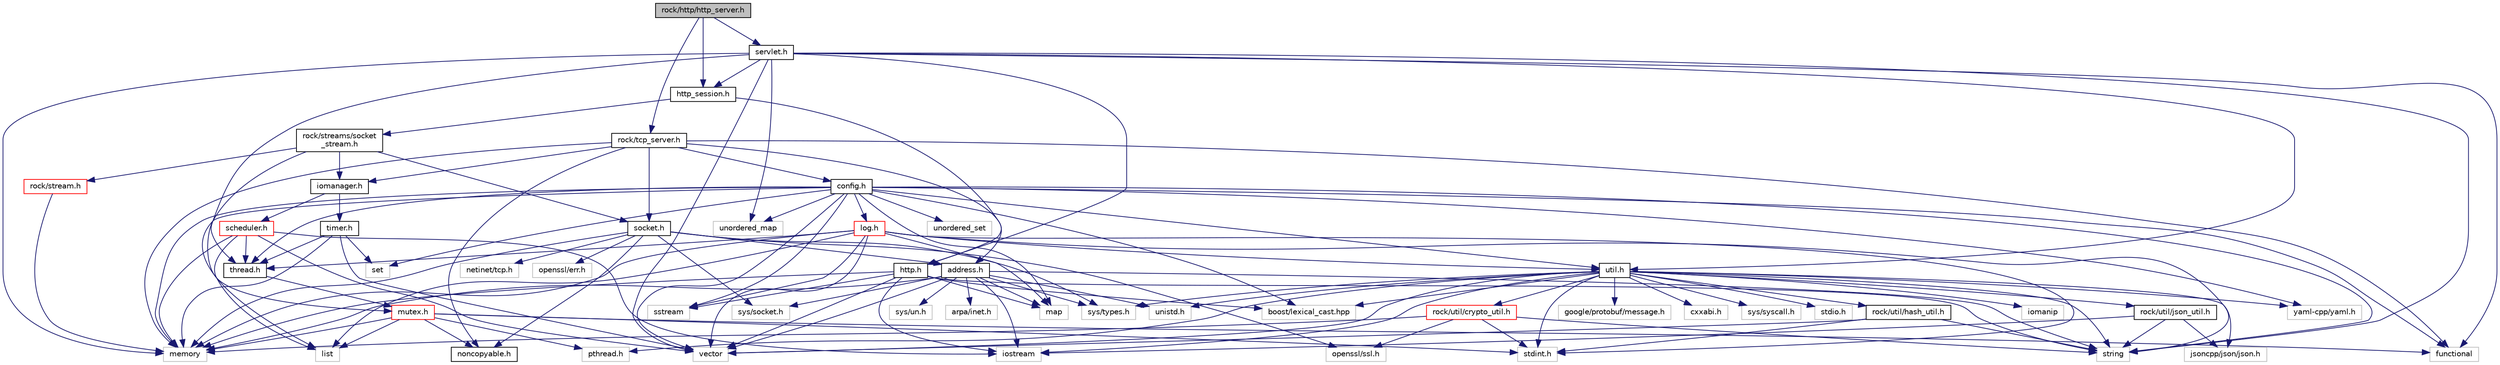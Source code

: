 digraph "rock/http/http_server.h"
{
 // LATEX_PDF_SIZE
  edge [fontname="Helvetica",fontsize="10",labelfontname="Helvetica",labelfontsize="10"];
  node [fontname="Helvetica",fontsize="10",shape=record];
  Node1 [label="rock/http/http_server.h",height=0.2,width=0.4,color="black", fillcolor="grey75", style="filled", fontcolor="black",tooltip="HTTP服务器封装"];
  Node1 -> Node2 [color="midnightblue",fontsize="10",style="solid",fontname="Helvetica"];
  Node2 [label="rock/tcp_server.h",height=0.2,width=0.4,color="black", fillcolor="white", style="filled",URL="$tcp__server_8h.html",tooltip="TCP服务器的封装"];
  Node2 -> Node3 [color="midnightblue",fontsize="10",style="solid",fontname="Helvetica"];
  Node3 [label="memory",height=0.2,width=0.4,color="grey75", fillcolor="white", style="filled",tooltip=" "];
  Node2 -> Node4 [color="midnightblue",fontsize="10",style="solid",fontname="Helvetica"];
  Node4 [label="functional",height=0.2,width=0.4,color="grey75", fillcolor="white", style="filled",tooltip=" "];
  Node2 -> Node5 [color="midnightblue",fontsize="10",style="solid",fontname="Helvetica"];
  Node5 [label="address.h",height=0.2,width=0.4,color="black", fillcolor="white", style="filled",URL="$address_8h.html",tooltip="网络地址的封装(IPv4,IPv6,Unix)"];
  Node5 -> Node3 [color="midnightblue",fontsize="10",style="solid",fontname="Helvetica"];
  Node5 -> Node6 [color="midnightblue",fontsize="10",style="solid",fontname="Helvetica"];
  Node6 [label="string",height=0.2,width=0.4,color="grey75", fillcolor="white", style="filled",tooltip=" "];
  Node5 -> Node7 [color="midnightblue",fontsize="10",style="solid",fontname="Helvetica"];
  Node7 [label="sys/types.h",height=0.2,width=0.4,color="grey75", fillcolor="white", style="filled",tooltip=" "];
  Node5 -> Node8 [color="midnightblue",fontsize="10",style="solid",fontname="Helvetica"];
  Node8 [label="sys/socket.h",height=0.2,width=0.4,color="grey75", fillcolor="white", style="filled",tooltip=" "];
  Node5 -> Node9 [color="midnightblue",fontsize="10",style="solid",fontname="Helvetica"];
  Node9 [label="sys/un.h",height=0.2,width=0.4,color="grey75", fillcolor="white", style="filled",tooltip=" "];
  Node5 -> Node10 [color="midnightblue",fontsize="10",style="solid",fontname="Helvetica"];
  Node10 [label="arpa/inet.h",height=0.2,width=0.4,color="grey75", fillcolor="white", style="filled",tooltip=" "];
  Node5 -> Node11 [color="midnightblue",fontsize="10",style="solid",fontname="Helvetica"];
  Node11 [label="unistd.h",height=0.2,width=0.4,color="grey75", fillcolor="white", style="filled",tooltip=" "];
  Node5 -> Node12 [color="midnightblue",fontsize="10",style="solid",fontname="Helvetica"];
  Node12 [label="iostream",height=0.2,width=0.4,color="grey75", fillcolor="white", style="filled",tooltip=" "];
  Node5 -> Node13 [color="midnightblue",fontsize="10",style="solid",fontname="Helvetica"];
  Node13 [label="vector",height=0.2,width=0.4,color="grey75", fillcolor="white", style="filled",tooltip=" "];
  Node5 -> Node14 [color="midnightblue",fontsize="10",style="solid",fontname="Helvetica"];
  Node14 [label="map",height=0.2,width=0.4,color="grey75", fillcolor="white", style="filled",tooltip=" "];
  Node2 -> Node15 [color="midnightblue",fontsize="10",style="solid",fontname="Helvetica"];
  Node15 [label="iomanager.h",height=0.2,width=0.4,color="black", fillcolor="white", style="filled",URL="$iomanager_8h.html",tooltip="基于Epoll的IO协程调度器"];
  Node15 -> Node16 [color="midnightblue",fontsize="10",style="solid",fontname="Helvetica"];
  Node16 [label="scheduler.h",height=0.2,width=0.4,color="red", fillcolor="white", style="filled",URL="$scheduler_8h.html",tooltip="协程调度器封装"];
  Node16 -> Node3 [color="midnightblue",fontsize="10",style="solid",fontname="Helvetica"];
  Node16 -> Node13 [color="midnightblue",fontsize="10",style="solid",fontname="Helvetica"];
  Node16 -> Node17 [color="midnightblue",fontsize="10",style="solid",fontname="Helvetica"];
  Node17 [label="list",height=0.2,width=0.4,color="grey75", fillcolor="white", style="filled",tooltip=" "];
  Node16 -> Node12 [color="midnightblue",fontsize="10",style="solid",fontname="Helvetica"];
  Node16 -> Node20 [color="midnightblue",fontsize="10",style="solid",fontname="Helvetica"];
  Node20 [label="thread.h",height=0.2,width=0.4,color="black", fillcolor="white", style="filled",URL="$thread_8h.html",tooltip="线程相关的封装"];
  Node20 -> Node21 [color="midnightblue",fontsize="10",style="solid",fontname="Helvetica"];
  Node21 [label="mutex.h",height=0.2,width=0.4,color="red", fillcolor="white", style="filled",URL="$mutex_8h_source.html",tooltip=" "];
  Node21 -> Node4 [color="midnightblue",fontsize="10",style="solid",fontname="Helvetica"];
  Node21 -> Node3 [color="midnightblue",fontsize="10",style="solid",fontname="Helvetica"];
  Node21 -> Node23 [color="midnightblue",fontsize="10",style="solid",fontname="Helvetica"];
  Node23 [label="pthread.h",height=0.2,width=0.4,color="grey75", fillcolor="white", style="filled",tooltip=" "];
  Node21 -> Node25 [color="midnightblue",fontsize="10",style="solid",fontname="Helvetica"];
  Node25 [label="stdint.h",height=0.2,width=0.4,color="grey75", fillcolor="white", style="filled",tooltip=" "];
  Node21 -> Node17 [color="midnightblue",fontsize="10",style="solid",fontname="Helvetica"];
  Node21 -> Node27 [color="midnightblue",fontsize="10",style="solid",fontname="Helvetica"];
  Node27 [label="noncopyable.h",height=0.2,width=0.4,color="black", fillcolor="white", style="filled",URL="$noncopyable_8h.html",tooltip="不可拷贝对象封装"];
  Node15 -> Node28 [color="midnightblue",fontsize="10",style="solid",fontname="Helvetica"];
  Node28 [label="timer.h",height=0.2,width=0.4,color="black", fillcolor="white", style="filled",URL="$timer_8h.html",tooltip="定时器封装"];
  Node28 -> Node3 [color="midnightblue",fontsize="10",style="solid",fontname="Helvetica"];
  Node28 -> Node13 [color="midnightblue",fontsize="10",style="solid",fontname="Helvetica"];
  Node28 -> Node29 [color="midnightblue",fontsize="10",style="solid",fontname="Helvetica"];
  Node29 [label="set",height=0.2,width=0.4,color="grey75", fillcolor="white", style="filled",tooltip=" "];
  Node28 -> Node20 [color="midnightblue",fontsize="10",style="solid",fontname="Helvetica"];
  Node2 -> Node30 [color="midnightblue",fontsize="10",style="solid",fontname="Helvetica"];
  Node30 [label="socket.h",height=0.2,width=0.4,color="black", fillcolor="white", style="filled",URL="$socket_8h.html",tooltip="Socket封装"];
  Node30 -> Node3 [color="midnightblue",fontsize="10",style="solid",fontname="Helvetica"];
  Node30 -> Node31 [color="midnightblue",fontsize="10",style="solid",fontname="Helvetica"];
  Node31 [label="netinet/tcp.h",height=0.2,width=0.4,color="grey75", fillcolor="white", style="filled",tooltip=" "];
  Node30 -> Node7 [color="midnightblue",fontsize="10",style="solid",fontname="Helvetica"];
  Node30 -> Node8 [color="midnightblue",fontsize="10",style="solid",fontname="Helvetica"];
  Node30 -> Node32 [color="midnightblue",fontsize="10",style="solid",fontname="Helvetica"];
  Node32 [label="openssl/err.h",height=0.2,width=0.4,color="grey75", fillcolor="white", style="filled",tooltip=" "];
  Node30 -> Node33 [color="midnightblue",fontsize="10",style="solid",fontname="Helvetica"];
  Node33 [label="openssl/ssl.h",height=0.2,width=0.4,color="grey75", fillcolor="white", style="filled",tooltip=" "];
  Node30 -> Node5 [color="midnightblue",fontsize="10",style="solid",fontname="Helvetica"];
  Node30 -> Node27 [color="midnightblue",fontsize="10",style="solid",fontname="Helvetica"];
  Node2 -> Node27 [color="midnightblue",fontsize="10",style="solid",fontname="Helvetica"];
  Node2 -> Node34 [color="midnightblue",fontsize="10",style="solid",fontname="Helvetica"];
  Node34 [label="config.h",height=0.2,width=0.4,color="black", fillcolor="white", style="filled",URL="$config_8h.html",tooltip="配置模块"];
  Node34 -> Node3 [color="midnightblue",fontsize="10",style="solid",fontname="Helvetica"];
  Node34 -> Node6 [color="midnightblue",fontsize="10",style="solid",fontname="Helvetica"];
  Node34 -> Node35 [color="midnightblue",fontsize="10",style="solid",fontname="Helvetica"];
  Node35 [label="sstream",height=0.2,width=0.4,color="grey75", fillcolor="white", style="filled",tooltip=" "];
  Node34 -> Node36 [color="midnightblue",fontsize="10",style="solid",fontname="Helvetica"];
  Node36 [label="boost/lexical_cast.hpp",height=0.2,width=0.4,color="grey75", fillcolor="white", style="filled",tooltip=" "];
  Node34 -> Node37 [color="midnightblue",fontsize="10",style="solid",fontname="Helvetica"];
  Node37 [label="yaml-cpp/yaml.h",height=0.2,width=0.4,color="grey75", fillcolor="white", style="filled",tooltip=" "];
  Node34 -> Node13 [color="midnightblue",fontsize="10",style="solid",fontname="Helvetica"];
  Node34 -> Node17 [color="midnightblue",fontsize="10",style="solid",fontname="Helvetica"];
  Node34 -> Node14 [color="midnightblue",fontsize="10",style="solid",fontname="Helvetica"];
  Node34 -> Node29 [color="midnightblue",fontsize="10",style="solid",fontname="Helvetica"];
  Node34 -> Node38 [color="midnightblue",fontsize="10",style="solid",fontname="Helvetica"];
  Node38 [label="unordered_map",height=0.2,width=0.4,color="grey75", fillcolor="white", style="filled",tooltip=" "];
  Node34 -> Node39 [color="midnightblue",fontsize="10",style="solid",fontname="Helvetica"];
  Node39 [label="unordered_set",height=0.2,width=0.4,color="grey75", fillcolor="white", style="filled",tooltip=" "];
  Node34 -> Node4 [color="midnightblue",fontsize="10",style="solid",fontname="Helvetica"];
  Node34 -> Node20 [color="midnightblue",fontsize="10",style="solid",fontname="Helvetica"];
  Node34 -> Node40 [color="midnightblue",fontsize="10",style="solid",fontname="Helvetica"];
  Node40 [label="log.h",height=0.2,width=0.4,color="red", fillcolor="white", style="filled",URL="$log_8h.html",tooltip="日志模块封装"];
  Node40 -> Node6 [color="midnightblue",fontsize="10",style="solid",fontname="Helvetica"];
  Node40 -> Node25 [color="midnightblue",fontsize="10",style="solid",fontname="Helvetica"];
  Node40 -> Node3 [color="midnightblue",fontsize="10",style="solid",fontname="Helvetica"];
  Node40 -> Node17 [color="midnightblue",fontsize="10",style="solid",fontname="Helvetica"];
  Node40 -> Node35 [color="midnightblue",fontsize="10",style="solid",fontname="Helvetica"];
  Node40 -> Node13 [color="midnightblue",fontsize="10",style="solid",fontname="Helvetica"];
  Node40 -> Node14 [color="midnightblue",fontsize="10",style="solid",fontname="Helvetica"];
  Node40 -> Node43 [color="midnightblue",fontsize="10",style="solid",fontname="Helvetica"];
  Node43 [label="util.h",height=0.2,width=0.4,color="black", fillcolor="white", style="filled",URL="$util_8h.html",tooltip="常用的工具函数"];
  Node43 -> Node44 [color="midnightblue",fontsize="10",style="solid",fontname="Helvetica"];
  Node44 [label="cxxabi.h",height=0.2,width=0.4,color="grey75", fillcolor="white", style="filled",tooltip=" "];
  Node43 -> Node23 [color="midnightblue",fontsize="10",style="solid",fontname="Helvetica"];
  Node43 -> Node11 [color="midnightblue",fontsize="10",style="solid",fontname="Helvetica"];
  Node43 -> Node7 [color="midnightblue",fontsize="10",style="solid",fontname="Helvetica"];
  Node43 -> Node45 [color="midnightblue",fontsize="10",style="solid",fontname="Helvetica"];
  Node45 [label="sys/syscall.h",height=0.2,width=0.4,color="grey75", fillcolor="white", style="filled",tooltip=" "];
  Node43 -> Node46 [color="midnightblue",fontsize="10",style="solid",fontname="Helvetica"];
  Node46 [label="stdio.h",height=0.2,width=0.4,color="grey75", fillcolor="white", style="filled",tooltip=" "];
  Node43 -> Node25 [color="midnightblue",fontsize="10",style="solid",fontname="Helvetica"];
  Node43 -> Node13 [color="midnightblue",fontsize="10",style="solid",fontname="Helvetica"];
  Node43 -> Node6 [color="midnightblue",fontsize="10",style="solid",fontname="Helvetica"];
  Node43 -> Node47 [color="midnightblue",fontsize="10",style="solid",fontname="Helvetica"];
  Node47 [label="iomanip",height=0.2,width=0.4,color="grey75", fillcolor="white", style="filled",tooltip=" "];
  Node43 -> Node48 [color="midnightblue",fontsize="10",style="solid",fontname="Helvetica"];
  Node48 [label="jsoncpp/json/json.h",height=0.2,width=0.4,color="grey75", fillcolor="white", style="filled",tooltip=" "];
  Node43 -> Node37 [color="midnightblue",fontsize="10",style="solid",fontname="Helvetica"];
  Node43 -> Node12 [color="midnightblue",fontsize="10",style="solid",fontname="Helvetica"];
  Node43 -> Node36 [color="midnightblue",fontsize="10",style="solid",fontname="Helvetica"];
  Node43 -> Node49 [color="midnightblue",fontsize="10",style="solid",fontname="Helvetica"];
  Node49 [label="google/protobuf/message.h",height=0.2,width=0.4,color="grey75", fillcolor="white", style="filled",tooltip=" "];
  Node43 -> Node50 [color="midnightblue",fontsize="10",style="solid",fontname="Helvetica"];
  Node50 [label="rock/util/hash_util.h",height=0.2,width=0.4,color="black", fillcolor="white", style="filled",URL="$hash__util_8h_source.html",tooltip=" "];
  Node50 -> Node25 [color="midnightblue",fontsize="10",style="solid",fontname="Helvetica"];
  Node50 -> Node6 [color="midnightblue",fontsize="10",style="solid",fontname="Helvetica"];
  Node50 -> Node13 [color="midnightblue",fontsize="10",style="solid",fontname="Helvetica"];
  Node43 -> Node51 [color="midnightblue",fontsize="10",style="solid",fontname="Helvetica"];
  Node51 [label="rock/util/json_util.h",height=0.2,width=0.4,color="black", fillcolor="white", style="filled",URL="$json__util_8h_source.html",tooltip=" "];
  Node51 -> Node6 [color="midnightblue",fontsize="10",style="solid",fontname="Helvetica"];
  Node51 -> Node12 [color="midnightblue",fontsize="10",style="solid",fontname="Helvetica"];
  Node51 -> Node48 [color="midnightblue",fontsize="10",style="solid",fontname="Helvetica"];
  Node43 -> Node52 [color="midnightblue",fontsize="10",style="solid",fontname="Helvetica"];
  Node52 [label="rock/util/crypto_util.h",height=0.2,width=0.4,color="red", fillcolor="white", style="filled",URL="$crypto__util_8h.html",tooltip="加解密工具函数"];
  Node52 -> Node33 [color="midnightblue",fontsize="10",style="solid",fontname="Helvetica"];
  Node52 -> Node25 [color="midnightblue",fontsize="10",style="solid",fontname="Helvetica"];
  Node52 -> Node3 [color="midnightblue",fontsize="10",style="solid",fontname="Helvetica"];
  Node52 -> Node6 [color="midnightblue",fontsize="10",style="solid",fontname="Helvetica"];
  Node40 -> Node20 [color="midnightblue",fontsize="10",style="solid",fontname="Helvetica"];
  Node34 -> Node43 [color="midnightblue",fontsize="10",style="solid",fontname="Helvetica"];
  Node1 -> Node55 [color="midnightblue",fontsize="10",style="solid",fontname="Helvetica"];
  Node55 [label="http_session.h",height=0.2,width=0.4,color="black", fillcolor="white", style="filled",URL="$http__session_8h.html",tooltip="HTTPSession封装"];
  Node55 -> Node56 [color="midnightblue",fontsize="10",style="solid",fontname="Helvetica"];
  Node56 [label="rock/streams/socket\l_stream.h",height=0.2,width=0.4,color="black", fillcolor="white", style="filled",URL="$socket__stream_8h.html",tooltip="Socket流式接口封装"];
  Node56 -> Node57 [color="midnightblue",fontsize="10",style="solid",fontname="Helvetica"];
  Node57 [label="rock/stream.h",height=0.2,width=0.4,color="red", fillcolor="white", style="filled",URL="$stream_8h.html",tooltip="流接口"];
  Node57 -> Node3 [color="midnightblue",fontsize="10",style="solid",fontname="Helvetica"];
  Node56 -> Node30 [color="midnightblue",fontsize="10",style="solid",fontname="Helvetica"];
  Node56 -> Node21 [color="midnightblue",fontsize="10",style="solid",fontname="Helvetica"];
  Node56 -> Node15 [color="midnightblue",fontsize="10",style="solid",fontname="Helvetica"];
  Node55 -> Node59 [color="midnightblue",fontsize="10",style="solid",fontname="Helvetica"];
  Node59 [label="http.h",height=0.2,width=0.4,color="black", fillcolor="white", style="filled",URL="$http_8h.html",tooltip="HTTP定义结构体封装"];
  Node59 -> Node3 [color="midnightblue",fontsize="10",style="solid",fontname="Helvetica"];
  Node59 -> Node6 [color="midnightblue",fontsize="10",style="solid",fontname="Helvetica"];
  Node59 -> Node14 [color="midnightblue",fontsize="10",style="solid",fontname="Helvetica"];
  Node59 -> Node13 [color="midnightblue",fontsize="10",style="solid",fontname="Helvetica"];
  Node59 -> Node12 [color="midnightblue",fontsize="10",style="solid",fontname="Helvetica"];
  Node59 -> Node35 [color="midnightblue",fontsize="10",style="solid",fontname="Helvetica"];
  Node59 -> Node36 [color="midnightblue",fontsize="10",style="solid",fontname="Helvetica"];
  Node1 -> Node60 [color="midnightblue",fontsize="10",style="solid",fontname="Helvetica"];
  Node60 [label="servlet.h",height=0.2,width=0.4,color="black", fillcolor="white", style="filled",URL="$servlet_8h.html",tooltip="Servlet封装"];
  Node60 -> Node3 [color="midnightblue",fontsize="10",style="solid",fontname="Helvetica"];
  Node60 -> Node4 [color="midnightblue",fontsize="10",style="solid",fontname="Helvetica"];
  Node60 -> Node6 [color="midnightblue",fontsize="10",style="solid",fontname="Helvetica"];
  Node60 -> Node13 [color="midnightblue",fontsize="10",style="solid",fontname="Helvetica"];
  Node60 -> Node38 [color="midnightblue",fontsize="10",style="solid",fontname="Helvetica"];
  Node60 -> Node59 [color="midnightblue",fontsize="10",style="solid",fontname="Helvetica"];
  Node60 -> Node55 [color="midnightblue",fontsize="10",style="solid",fontname="Helvetica"];
  Node60 -> Node20 [color="midnightblue",fontsize="10",style="solid",fontname="Helvetica"];
  Node60 -> Node43 [color="midnightblue",fontsize="10",style="solid",fontname="Helvetica"];
}
